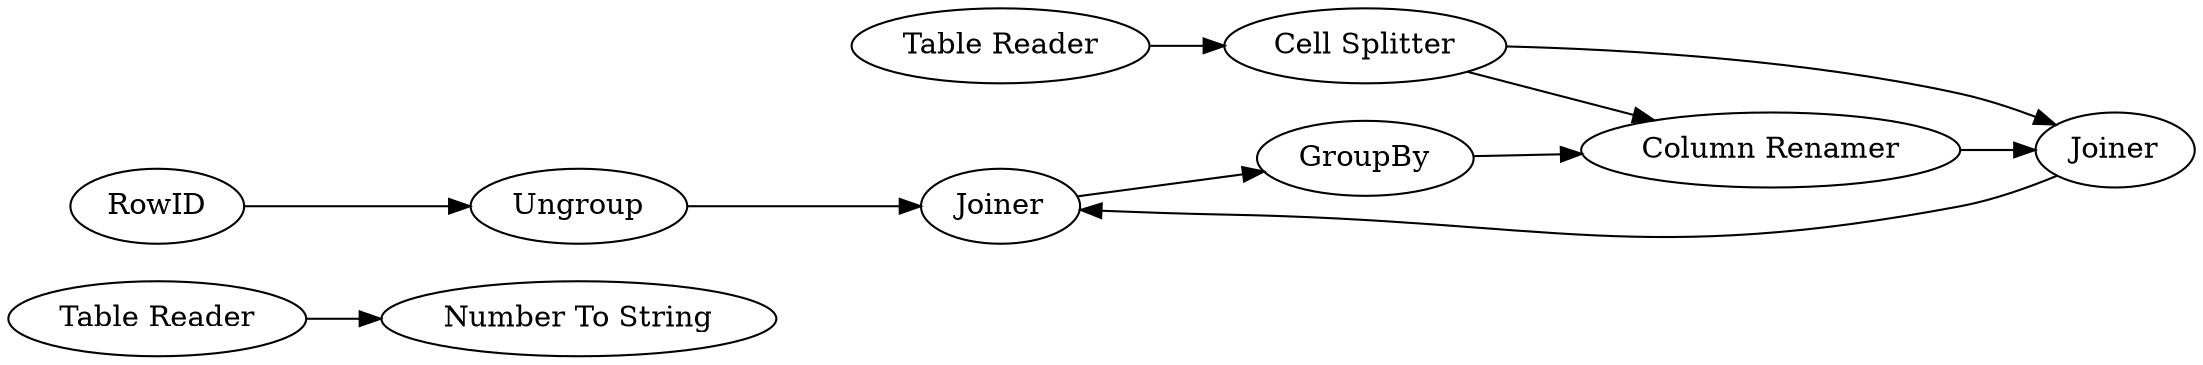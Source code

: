 digraph {
	125 -> 122
	33 -> 113
	114 -> 112
	123 -> 114
	123 -> 112
	112 -> 113
	31 -> 33
	124 -> 123
	35 -> 114
	113 -> 35
	123 [label="Cell Splitter"]
	113 [label=Joiner]
	125 [label="Table Reader"]
	35 [label=GroupBy]
	112 [label=Joiner]
	31 [label=RowID]
	124 [label="Table Reader"]
	114 [label="Column Renamer"]
	122 [label="Number To String"]
	33 [label=Ungroup]
	rankdir=LR
}
